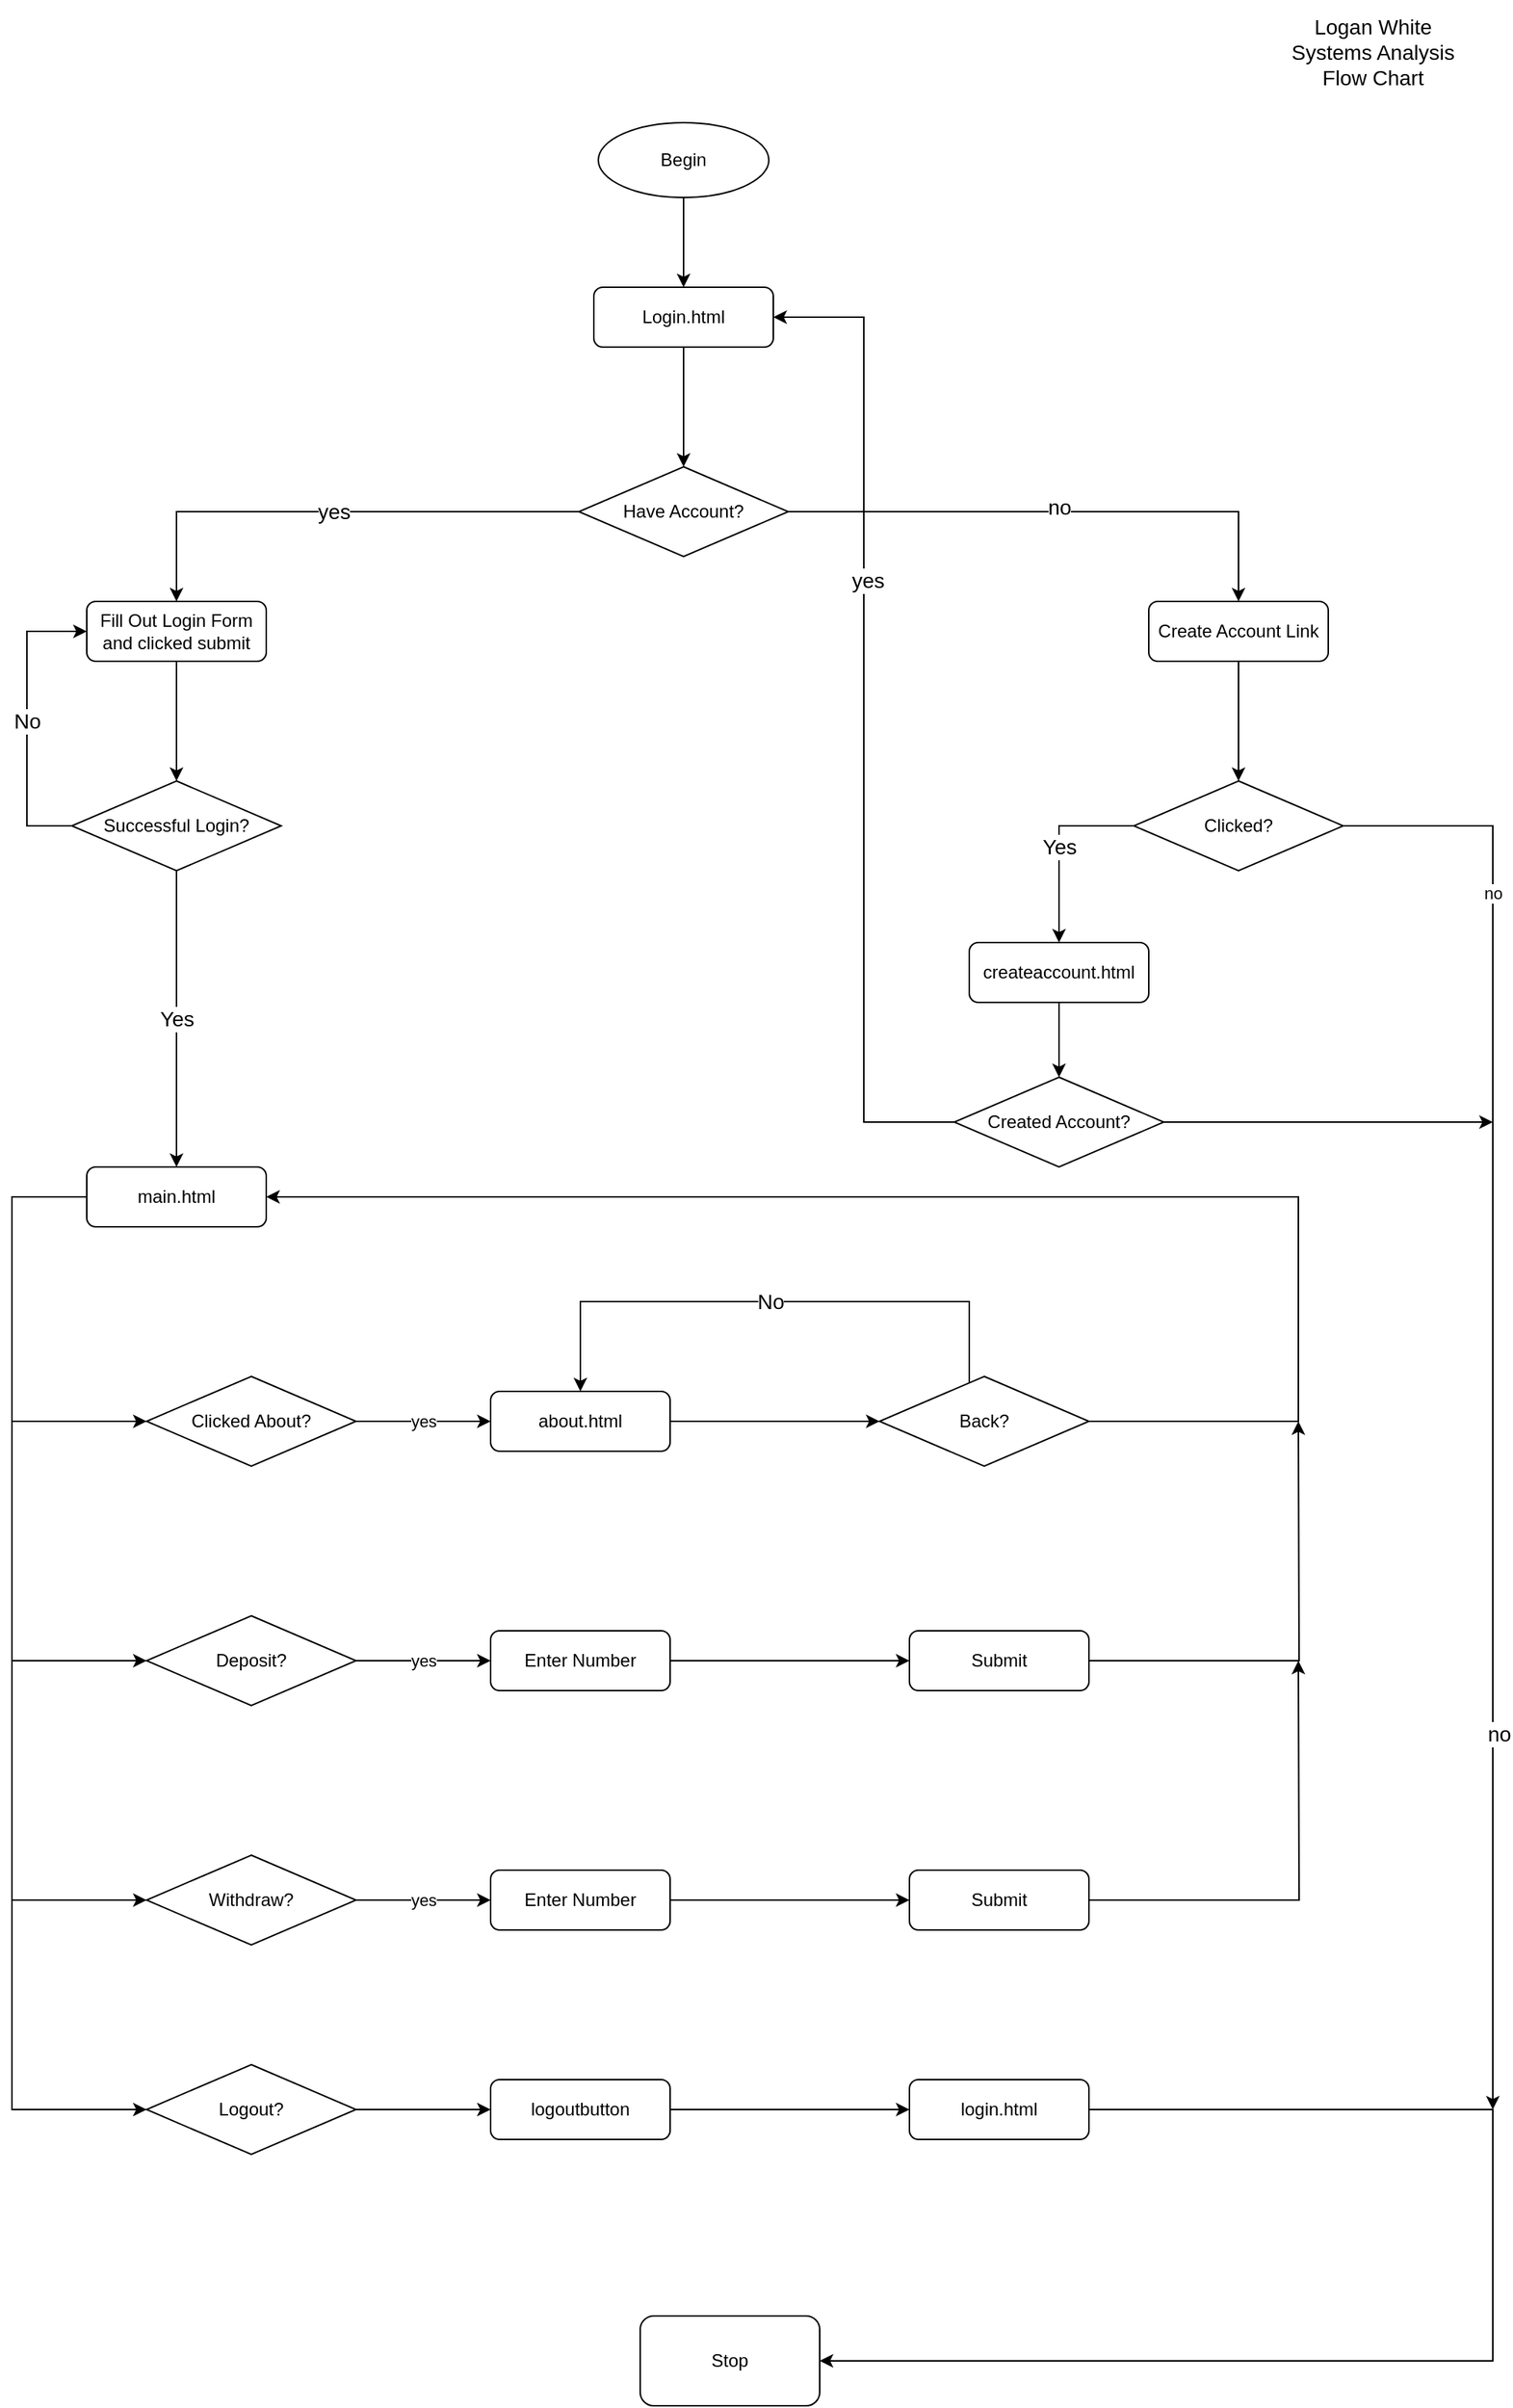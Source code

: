 <mxfile version="14.6.1" type="device"><diagram id="70VuJVR0WIunP4BLBZzt" name="Page-1"><mxGraphModel dx="2031" dy="1089" grid="1" gridSize="10" guides="1" tooltips="1" connect="1" arrows="1" fold="1" page="1" pageScale="1" pageWidth="1169" pageHeight="1654" math="0" shadow="0"><root><mxCell id="0"/><mxCell id="1" parent="0"/><mxCell id="lubR385nI4FEoGRSOlQE-3" style="edgeStyle=orthogonalEdgeStyle;rounded=0;orthogonalLoop=1;jettySize=auto;html=1;" parent="1" source="lubR385nI4FEoGRSOlQE-1" target="lubR385nI4FEoGRSOlQE-2" edge="1"><mxGeometry relative="1" as="geometry"/></mxCell><mxCell id="lubR385nI4FEoGRSOlQE-1" value="Begin" style="ellipse;whiteSpace=wrap;html=1;" parent="1" vertex="1"><mxGeometry x="522" y="122" width="114" height="50" as="geometry"/></mxCell><mxCell id="lubR385nI4FEoGRSOlQE-5" style="edgeStyle=orthogonalEdgeStyle;rounded=0;orthogonalLoop=1;jettySize=auto;html=1;entryX=0.5;entryY=0;entryDx=0;entryDy=0;" parent="1" source="lubR385nI4FEoGRSOlQE-2" target="lubR385nI4FEoGRSOlQE-4" edge="1"><mxGeometry relative="1" as="geometry"/></mxCell><mxCell id="lubR385nI4FEoGRSOlQE-2" value="Login.html" style="rounded=1;whiteSpace=wrap;html=1;" parent="1" vertex="1"><mxGeometry x="519" y="232" width="120" height="40" as="geometry"/></mxCell><mxCell id="lubR385nI4FEoGRSOlQE-7" value="&lt;font style=&quot;font-size: 14px&quot;&gt;yes&lt;/font&gt;" style="edgeStyle=orthogonalEdgeStyle;rounded=0;orthogonalLoop=1;jettySize=auto;html=1;entryX=0.5;entryY=0;entryDx=0;entryDy=0;strokeWidth=1;" parent="1" source="lubR385nI4FEoGRSOlQE-4" target="lubR385nI4FEoGRSOlQE-6" edge="1"><mxGeometry relative="1" as="geometry"/></mxCell><mxCell id="lubR385nI4FEoGRSOlQE-9" style="edgeStyle=orthogonalEdgeStyle;rounded=0;orthogonalLoop=1;jettySize=auto;html=1;" parent="1" source="lubR385nI4FEoGRSOlQE-4" target="lubR385nI4FEoGRSOlQE-8" edge="1"><mxGeometry relative="1" as="geometry"/></mxCell><mxCell id="lubR385nI4FEoGRSOlQE-11" value="&lt;span style=&quot;font-size: 14px&quot;&gt;no&lt;/span&gt;" style="edgeLabel;html=1;align=center;verticalAlign=middle;resizable=0;points=[];" parent="lubR385nI4FEoGRSOlQE-9" vertex="1" connectable="0"><mxGeometry y="3" relative="1" as="geometry"><mxPoint as="offset"/></mxGeometry></mxCell><mxCell id="lubR385nI4FEoGRSOlQE-4" value="Have Account?" style="rhombus;whiteSpace=wrap;html=1;" parent="1" vertex="1"><mxGeometry x="509" y="352" width="140" height="60" as="geometry"/></mxCell><mxCell id="lubR385nI4FEoGRSOlQE-33" style="edgeStyle=orthogonalEdgeStyle;rounded=0;orthogonalLoop=1;jettySize=auto;html=1;entryX=0.5;entryY=0;entryDx=0;entryDy=0;strokeWidth=1;" parent="1" source="lubR385nI4FEoGRSOlQE-6" target="lubR385nI4FEoGRSOlQE-32" edge="1"><mxGeometry relative="1" as="geometry"/></mxCell><mxCell id="lubR385nI4FEoGRSOlQE-6" value="Fill Out Login Form and clicked submit" style="rounded=1;whiteSpace=wrap;html=1;" parent="1" vertex="1"><mxGeometry x="180" y="442" width="120" height="40" as="geometry"/></mxCell><mxCell id="lubR385nI4FEoGRSOlQE-13" style="edgeStyle=orthogonalEdgeStyle;rounded=0;orthogonalLoop=1;jettySize=auto;html=1;entryX=0.5;entryY=0;entryDx=0;entryDy=0;strokeWidth=1;" parent="1" source="lubR385nI4FEoGRSOlQE-8" target="lubR385nI4FEoGRSOlQE-12" edge="1"><mxGeometry relative="1" as="geometry"/></mxCell><mxCell id="lubR385nI4FEoGRSOlQE-8" value="Create Account Link" style="rounded=1;whiteSpace=wrap;html=1;" parent="1" vertex="1"><mxGeometry x="890" y="442" width="120" height="40" as="geometry"/></mxCell><mxCell id="lubR385nI4FEoGRSOlQE-18" style="edgeStyle=orthogonalEdgeStyle;rounded=0;orthogonalLoop=1;jettySize=auto;html=1;strokeWidth=1;" parent="1" source="lubR385nI4FEoGRSOlQE-12" edge="1"><mxGeometry relative="1" as="geometry"><Array as="points"><mxPoint x="950" y="592"/><mxPoint x="1080" y="592"/></Array><mxPoint x="1120" y="1450" as="targetPoint"/></mxGeometry></mxCell><mxCell id="lubR385nI4FEoGRSOlQE-20" value="&lt;font style=&quot;font-size: 14px&quot;&gt;no&lt;/font&gt;" style="edgeLabel;html=1;align=center;verticalAlign=middle;resizable=0;points=[];" parent="lubR385nI4FEoGRSOlQE-18" vertex="1" connectable="0"><mxGeometry x="0.417" y="4" relative="1" as="geometry"><mxPoint y="28" as="offset"/></mxGeometry></mxCell><mxCell id="1_idoU32mYVEmi0Sl7Am-18" value="no" style="edgeLabel;html=1;align=center;verticalAlign=middle;resizable=0;points=[];" vertex="1" connectable="0" parent="lubR385nI4FEoGRSOlQE-18"><mxGeometry x="-0.698" relative="1" as="geometry"><mxPoint as="offset"/></mxGeometry></mxCell><mxCell id="lubR385nI4FEoGRSOlQE-19" value="&lt;font style=&quot;font-size: 14px&quot;&gt;Yes&lt;/font&gt;" style="edgeStyle=orthogonalEdgeStyle;rounded=0;orthogonalLoop=1;jettySize=auto;html=1;entryX=0.5;entryY=0;entryDx=0;entryDy=0;strokeWidth=1;" parent="1" source="lubR385nI4FEoGRSOlQE-12" target="lubR385nI4FEoGRSOlQE-16" edge="1"><mxGeometry relative="1" as="geometry"><Array as="points"><mxPoint x="950" y="592"/><mxPoint x="830" y="592"/></Array></mxGeometry></mxCell><mxCell id="lubR385nI4FEoGRSOlQE-12" value="Clicked?" style="rhombus;whiteSpace=wrap;html=1;" parent="1" vertex="1"><mxGeometry x="880" y="562" width="140" height="60" as="geometry"/></mxCell><mxCell id="lubR385nI4FEoGRSOlQE-22" style="edgeStyle=orthogonalEdgeStyle;rounded=0;orthogonalLoop=1;jettySize=auto;html=1;entryX=0.5;entryY=0;entryDx=0;entryDy=0;strokeWidth=1;" parent="1" source="lubR385nI4FEoGRSOlQE-16" target="lubR385nI4FEoGRSOlQE-21" edge="1"><mxGeometry relative="1" as="geometry"/></mxCell><mxCell id="lubR385nI4FEoGRSOlQE-16" value="createaccount.html" style="rounded=1;whiteSpace=wrap;html=1;" parent="1" vertex="1"><mxGeometry x="770" y="670" width="120" height="40" as="geometry"/></mxCell><mxCell id="lubR385nI4FEoGRSOlQE-29" style="edgeStyle=orthogonalEdgeStyle;rounded=0;orthogonalLoop=1;jettySize=auto;html=1;entryX=1;entryY=0.5;entryDx=0;entryDy=0;strokeWidth=1;" parent="1" source="lubR385nI4FEoGRSOlQE-21" target="lubR385nI4FEoGRSOlQE-2" edge="1"><mxGeometry relative="1" as="geometry"><mxPoint x="579" y="612.0" as="targetPoint"/></mxGeometry></mxCell><mxCell id="lubR385nI4FEoGRSOlQE-31" value="&lt;font style=&quot;font-size: 14px&quot;&gt;yes&lt;/font&gt;" style="edgeLabel;html=1;align=center;verticalAlign=middle;resizable=0;points=[];" parent="lubR385nI4FEoGRSOlQE-29" vertex="1" connectable="0"><mxGeometry x="0.28" y="-2" relative="1" as="geometry"><mxPoint y="-1" as="offset"/></mxGeometry></mxCell><mxCell id="1_idoU32mYVEmi0Sl7Am-1" style="edgeStyle=orthogonalEdgeStyle;rounded=0;orthogonalLoop=1;jettySize=auto;html=1;" edge="1" parent="1" source="lubR385nI4FEoGRSOlQE-21"><mxGeometry relative="1" as="geometry"><mxPoint x="1120" y="790" as="targetPoint"/><Array as="points"><mxPoint x="1060" y="790"/></Array></mxGeometry></mxCell><mxCell id="lubR385nI4FEoGRSOlQE-21" value="Created Account?" style="rhombus;whiteSpace=wrap;html=1;" parent="1" vertex="1"><mxGeometry x="760" y="760" width="140" height="60" as="geometry"/></mxCell><mxCell id="lubR385nI4FEoGRSOlQE-35" value="&lt;font style=&quot;font-size: 14px&quot;&gt;No&lt;/font&gt;" style="edgeStyle=orthogonalEdgeStyle;rounded=0;orthogonalLoop=1;jettySize=auto;html=1;strokeWidth=1;entryX=0;entryY=0.5;entryDx=0;entryDy=0;" parent="1" source="lubR385nI4FEoGRSOlQE-32" target="lubR385nI4FEoGRSOlQE-6" edge="1"><mxGeometry relative="1" as="geometry"><mxPoint x="80" y="452" as="targetPoint"/><Array as="points"><mxPoint x="230" y="592"/><mxPoint x="140" y="592"/><mxPoint x="140" y="462"/></Array></mxGeometry></mxCell><mxCell id="lubR385nI4FEoGRSOlQE-37" value="&lt;font style=&quot;font-size: 14px&quot;&gt;Yes&lt;/font&gt;" style="edgeStyle=orthogonalEdgeStyle;rounded=0;orthogonalLoop=1;jettySize=auto;html=1;entryX=0.5;entryY=0;entryDx=0;entryDy=0;strokeWidth=1;" parent="1" source="lubR385nI4FEoGRSOlQE-32" target="lubR385nI4FEoGRSOlQE-36" edge="1"><mxGeometry relative="1" as="geometry"/></mxCell><mxCell id="lubR385nI4FEoGRSOlQE-32" value="Successful Login?" style="rhombus;whiteSpace=wrap;html=1;" parent="1" vertex="1"><mxGeometry x="170" y="562" width="140" height="60" as="geometry"/></mxCell><mxCell id="1_idoU32mYVEmi0Sl7Am-7" style="edgeStyle=orthogonalEdgeStyle;rounded=0;orthogonalLoop=1;jettySize=auto;html=1;entryX=0;entryY=0.5;entryDx=0;entryDy=0;" edge="1" parent="1" source="lubR385nI4FEoGRSOlQE-36" target="lubR385nI4FEoGRSOlQE-44"><mxGeometry relative="1" as="geometry"><Array as="points"><mxPoint x="130" y="840"/><mxPoint x="130" y="1450"/></Array></mxGeometry></mxCell><mxCell id="1_idoU32mYVEmi0Sl7Am-8" style="edgeStyle=orthogonalEdgeStyle;rounded=0;orthogonalLoop=1;jettySize=auto;html=1;entryX=0;entryY=0.5;entryDx=0;entryDy=0;" edge="1" parent="1" source="lubR385nI4FEoGRSOlQE-36" target="lubR385nI4FEoGRSOlQE-39"><mxGeometry relative="1" as="geometry"><Array as="points"><mxPoint x="130" y="840"/><mxPoint x="130" y="990"/></Array></mxGeometry></mxCell><mxCell id="1_idoU32mYVEmi0Sl7Am-9" style="edgeStyle=orthogonalEdgeStyle;rounded=0;orthogonalLoop=1;jettySize=auto;html=1;entryX=0;entryY=0.5;entryDx=0;entryDy=0;" edge="1" parent="1" source="lubR385nI4FEoGRSOlQE-36" target="lubR385nI4FEoGRSOlQE-40"><mxGeometry relative="1" as="geometry"><Array as="points"><mxPoint x="130" y="840"/><mxPoint x="130" y="1150"/></Array></mxGeometry></mxCell><mxCell id="1_idoU32mYVEmi0Sl7Am-10" style="edgeStyle=orthogonalEdgeStyle;rounded=0;orthogonalLoop=1;jettySize=auto;html=1;entryX=0;entryY=0.5;entryDx=0;entryDy=0;" edge="1" parent="1" source="lubR385nI4FEoGRSOlQE-36" target="lubR385nI4FEoGRSOlQE-41"><mxGeometry relative="1" as="geometry"><Array as="points"><mxPoint x="130" y="840"/><mxPoint x="130" y="1310"/></Array></mxGeometry></mxCell><mxCell id="lubR385nI4FEoGRSOlQE-36" value="main.html" style="rounded=1;whiteSpace=wrap;html=1;" parent="1" vertex="1"><mxGeometry x="180" y="820" width="120" height="40" as="geometry"/></mxCell><mxCell id="1_idoU32mYVEmi0Sl7Am-6" value="yes" style="edgeStyle=orthogonalEdgeStyle;rounded=0;orthogonalLoop=1;jettySize=auto;html=1;entryX=0;entryY=0.5;entryDx=0;entryDy=0;" edge="1" parent="1" source="lubR385nI4FEoGRSOlQE-39" target="lubR385nI4FEoGRSOlQE-74"><mxGeometry relative="1" as="geometry"/></mxCell><mxCell id="lubR385nI4FEoGRSOlQE-39" value="Clicked About?" style="rhombus;whiteSpace=wrap;html=1;" parent="1" vertex="1"><mxGeometry x="220" y="960" width="140" height="60" as="geometry"/></mxCell><mxCell id="1_idoU32mYVEmi0Sl7Am-5" value="yes" style="edgeStyle=orthogonalEdgeStyle;rounded=0;orthogonalLoop=1;jettySize=auto;html=1;entryX=0;entryY=0.5;entryDx=0;entryDy=0;" edge="1" parent="1" source="lubR385nI4FEoGRSOlQE-40" target="lubR385nI4FEoGRSOlQE-69"><mxGeometry relative="1" as="geometry"/></mxCell><mxCell id="lubR385nI4FEoGRSOlQE-40" value="Deposit?" style="rhombus;whiteSpace=wrap;html=1;" parent="1" vertex="1"><mxGeometry x="220" y="1120" width="140" height="60" as="geometry"/></mxCell><mxCell id="1_idoU32mYVEmi0Sl7Am-4" value="yes" style="edgeStyle=orthogonalEdgeStyle;rounded=0;orthogonalLoop=1;jettySize=auto;html=1;entryX=0;entryY=0.5;entryDx=0;entryDy=0;" edge="1" parent="1" source="lubR385nI4FEoGRSOlQE-41" target="lubR385nI4FEoGRSOlQE-65"><mxGeometry relative="1" as="geometry"/></mxCell><mxCell id="lubR385nI4FEoGRSOlQE-41" value="Withdraw?" style="rhombus;whiteSpace=wrap;html=1;" parent="1" vertex="1"><mxGeometry x="220" y="1280" width="140" height="60" as="geometry"/></mxCell><mxCell id="lubR385nI4FEoGRSOlQE-59" style="edgeStyle=orthogonalEdgeStyle;rounded=0;orthogonalLoop=1;jettySize=auto;html=1;strokeWidth=1;fontSize=14;" parent="1" source="lubR385nI4FEoGRSOlQE-43" edge="1"><mxGeometry relative="1" as="geometry"><mxPoint x="730" y="1450" as="targetPoint"/></mxGeometry></mxCell><mxCell id="lubR385nI4FEoGRSOlQE-43" value="logoutbutton" style="rounded=1;whiteSpace=wrap;html=1;" parent="1" vertex="1"><mxGeometry x="450" y="1430" width="120" height="40" as="geometry"/></mxCell><mxCell id="1_idoU32mYVEmi0Sl7Am-3" style="edgeStyle=orthogonalEdgeStyle;rounded=0;orthogonalLoop=1;jettySize=auto;html=1;entryX=0;entryY=0.5;entryDx=0;entryDy=0;" edge="1" parent="1" source="lubR385nI4FEoGRSOlQE-44" target="lubR385nI4FEoGRSOlQE-43"><mxGeometry relative="1" as="geometry"/></mxCell><mxCell id="lubR385nI4FEoGRSOlQE-44" value="Logout?" style="rhombus;whiteSpace=wrap;html=1;" parent="1" vertex="1"><mxGeometry x="220" y="1420" width="140" height="60" as="geometry"/></mxCell><mxCell id="1_idoU32mYVEmi0Sl7Am-12" style="edgeStyle=orthogonalEdgeStyle;rounded=0;orthogonalLoop=1;jettySize=auto;html=1;entryX=1;entryY=0.5;entryDx=0;entryDy=0;" edge="1" parent="1" source="lubR385nI4FEoGRSOlQE-60" target="1_idoU32mYVEmi0Sl7Am-2"><mxGeometry relative="1" as="geometry"><Array as="points"><mxPoint x="1120" y="1450"/><mxPoint x="1120" y="1618"/></Array></mxGeometry></mxCell><mxCell id="lubR385nI4FEoGRSOlQE-60" value="login.html" style="rounded=1;whiteSpace=wrap;html=1;" parent="1" vertex="1"><mxGeometry x="730" y="1430" width="120" height="40" as="geometry"/></mxCell><mxCell id="lubR385nI4FEoGRSOlQE-64" style="edgeStyle=orthogonalEdgeStyle;rounded=0;orthogonalLoop=1;jettySize=auto;html=1;strokeWidth=1;fontSize=14;" parent="1" source="lubR385nI4FEoGRSOlQE-65" edge="1"><mxGeometry relative="1" as="geometry"><mxPoint x="730" y="1310" as="targetPoint"/></mxGeometry></mxCell><mxCell id="lubR385nI4FEoGRSOlQE-65" value="Enter Number" style="rounded=1;whiteSpace=wrap;html=1;" parent="1" vertex="1"><mxGeometry x="450" y="1290" width="120" height="40" as="geometry"/></mxCell><mxCell id="1_idoU32mYVEmi0Sl7Am-17" style="edgeStyle=orthogonalEdgeStyle;rounded=0;orthogonalLoop=1;jettySize=auto;html=1;" edge="1" parent="1" source="lubR385nI4FEoGRSOlQE-67"><mxGeometry relative="1" as="geometry"><mxPoint x="990" y="1150" as="targetPoint"/></mxGeometry></mxCell><mxCell id="lubR385nI4FEoGRSOlQE-67" value="Submit" style="rounded=1;whiteSpace=wrap;html=1;" parent="1" vertex="1"><mxGeometry x="730" y="1290" width="120" height="40" as="geometry"/></mxCell><mxCell id="lubR385nI4FEoGRSOlQE-68" style="edgeStyle=orthogonalEdgeStyle;rounded=0;orthogonalLoop=1;jettySize=auto;html=1;strokeWidth=1;fontSize=14;" parent="1" source="lubR385nI4FEoGRSOlQE-69" edge="1"><mxGeometry relative="1" as="geometry"><mxPoint x="730" y="1150" as="targetPoint"/></mxGeometry></mxCell><mxCell id="lubR385nI4FEoGRSOlQE-69" value="Enter Number" style="rounded=1;whiteSpace=wrap;html=1;" parent="1" vertex="1"><mxGeometry x="450" y="1130" width="120" height="40" as="geometry"/></mxCell><mxCell id="1_idoU32mYVEmi0Sl7Am-16" style="edgeStyle=orthogonalEdgeStyle;rounded=0;orthogonalLoop=1;jettySize=auto;html=1;" edge="1" parent="1" source="lubR385nI4FEoGRSOlQE-71"><mxGeometry relative="1" as="geometry"><mxPoint x="990" y="990" as="targetPoint"/></mxGeometry></mxCell><mxCell id="lubR385nI4FEoGRSOlQE-71" value="Submit" style="rounded=1;whiteSpace=wrap;html=1;" parent="1" vertex="1"><mxGeometry x="730" y="1130" width="120" height="40" as="geometry"/></mxCell><mxCell id="lubR385nI4FEoGRSOlQE-79" style="edgeStyle=orthogonalEdgeStyle;rounded=0;orthogonalLoop=1;jettySize=auto;html=1;entryX=0;entryY=0.5;entryDx=0;entryDy=0;strokeWidth=1;fontSize=14;" parent="1" source="lubR385nI4FEoGRSOlQE-74" target="lubR385nI4FEoGRSOlQE-77" edge="1"><mxGeometry relative="1" as="geometry"/></mxCell><mxCell id="lubR385nI4FEoGRSOlQE-74" value="about.html" style="rounded=1;whiteSpace=wrap;html=1;" parent="1" vertex="1"><mxGeometry x="450" y="970" width="120" height="40" as="geometry"/></mxCell><mxCell id="lubR385nI4FEoGRSOlQE-86" value="No" style="edgeStyle=orthogonalEdgeStyle;rounded=0;orthogonalLoop=1;jettySize=auto;html=1;entryX=0.5;entryY=0;entryDx=0;entryDy=0;strokeWidth=1;fontSize=14;" parent="1" source="lubR385nI4FEoGRSOlQE-77" target="lubR385nI4FEoGRSOlQE-74" edge="1"><mxGeometry relative="1" as="geometry"><Array as="points"><mxPoint x="770" y="990"/><mxPoint x="770" y="910"/><mxPoint x="510" y="910"/></Array></mxGeometry></mxCell><mxCell id="1_idoU32mYVEmi0Sl7Am-15" style="edgeStyle=orthogonalEdgeStyle;rounded=0;orthogonalLoop=1;jettySize=auto;html=1;entryX=1;entryY=0.5;entryDx=0;entryDy=0;" edge="1" parent="1" source="lubR385nI4FEoGRSOlQE-77" target="lubR385nI4FEoGRSOlQE-36"><mxGeometry relative="1" as="geometry"><Array as="points"><mxPoint x="990" y="990"/><mxPoint x="990" y="840"/></Array></mxGeometry></mxCell><mxCell id="lubR385nI4FEoGRSOlQE-77" value="Back?" style="rhombus;whiteSpace=wrap;html=1;" parent="1" vertex="1"><mxGeometry x="710" y="960" width="140" height="60" as="geometry"/></mxCell><mxCell id="lubR385nI4FEoGRSOlQE-87" value="Logan White&lt;br&gt;Systems Analysis Flow Chart" style="text;html=1;strokeColor=none;fillColor=none;align=center;verticalAlign=middle;whiteSpace=wrap;rounded=0;fontSize=14;" parent="1" vertex="1"><mxGeometry x="980" y="40" width="120" height="70" as="geometry"/></mxCell><mxCell id="1_idoU32mYVEmi0Sl7Am-2" value="Stop" style="rounded=1;whiteSpace=wrap;html=1;" vertex="1" parent="1"><mxGeometry x="550" y="1588" width="120" height="60" as="geometry"/></mxCell></root></mxGraphModel></diagram></mxfile>